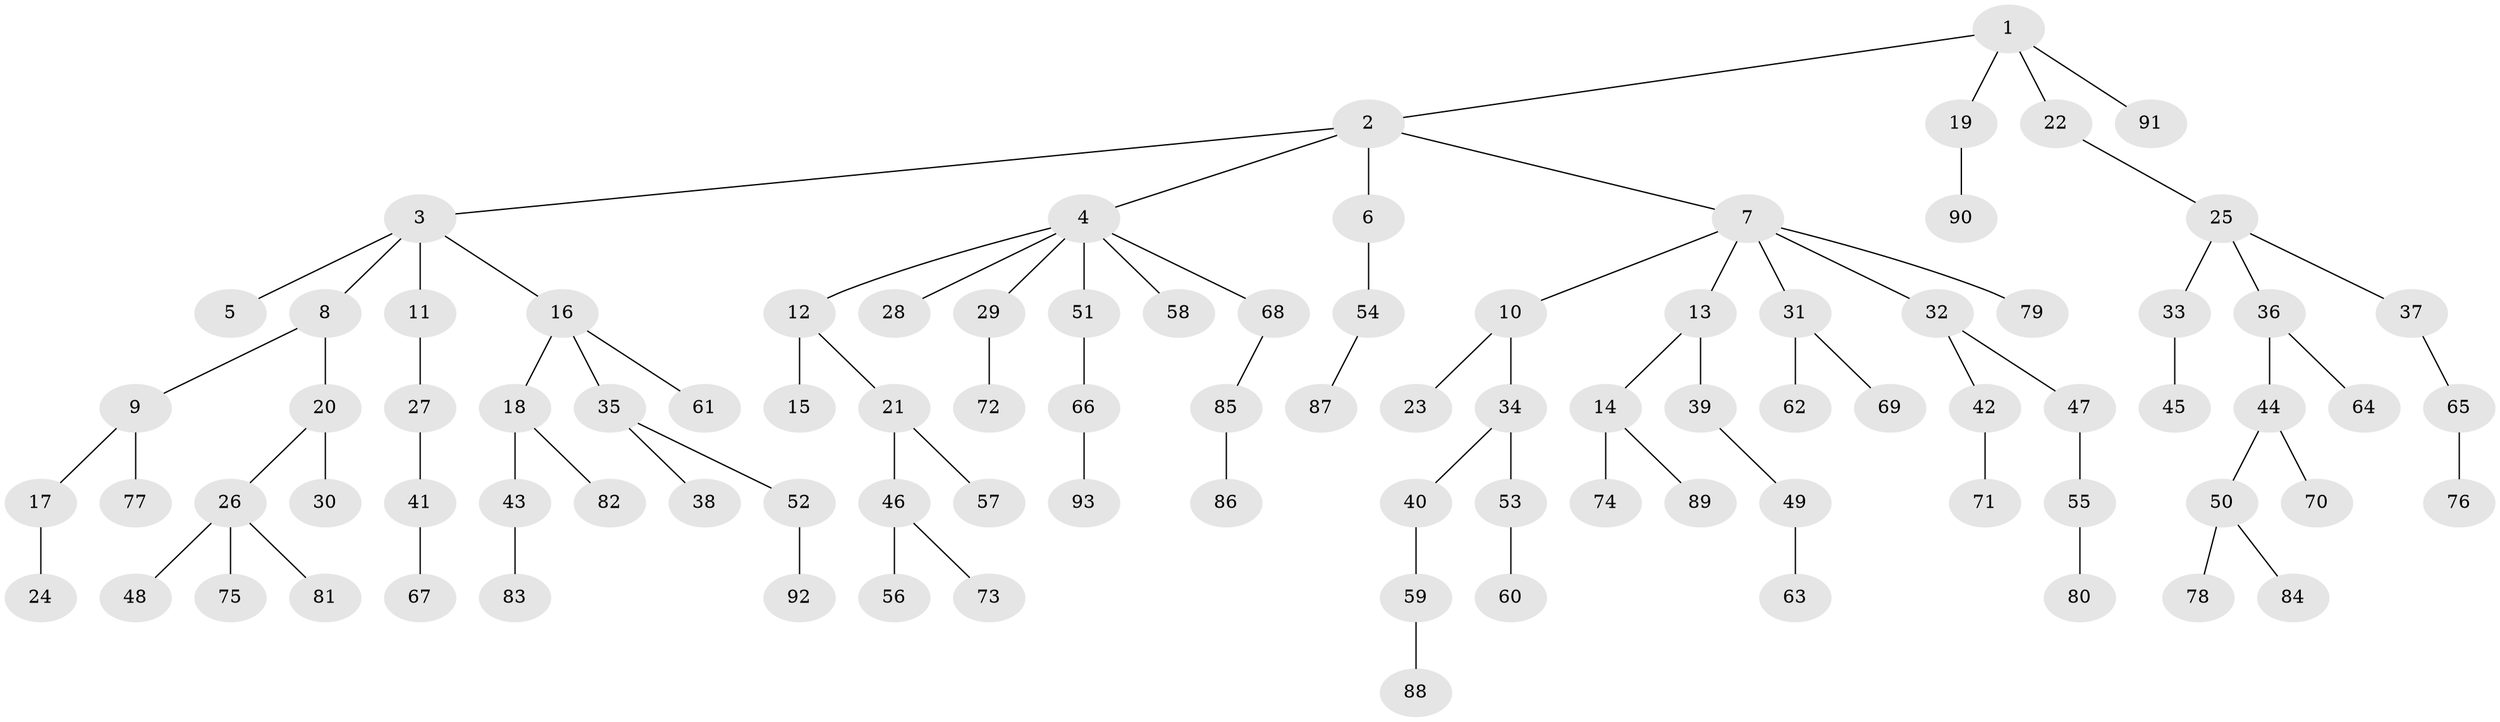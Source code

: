 // coarse degree distribution, {2: 0.32142857142857145, 4: 0.10714285714285714, 3: 0.14285714285714285, 1: 0.42857142857142855}
// Generated by graph-tools (version 1.1) at 2025/51/03/04/25 22:51:48]
// undirected, 93 vertices, 92 edges
graph export_dot {
  node [color=gray90,style=filled];
  1;
  2;
  3;
  4;
  5;
  6;
  7;
  8;
  9;
  10;
  11;
  12;
  13;
  14;
  15;
  16;
  17;
  18;
  19;
  20;
  21;
  22;
  23;
  24;
  25;
  26;
  27;
  28;
  29;
  30;
  31;
  32;
  33;
  34;
  35;
  36;
  37;
  38;
  39;
  40;
  41;
  42;
  43;
  44;
  45;
  46;
  47;
  48;
  49;
  50;
  51;
  52;
  53;
  54;
  55;
  56;
  57;
  58;
  59;
  60;
  61;
  62;
  63;
  64;
  65;
  66;
  67;
  68;
  69;
  70;
  71;
  72;
  73;
  74;
  75;
  76;
  77;
  78;
  79;
  80;
  81;
  82;
  83;
  84;
  85;
  86;
  87;
  88;
  89;
  90;
  91;
  92;
  93;
  1 -- 2;
  1 -- 19;
  1 -- 22;
  1 -- 91;
  2 -- 3;
  2 -- 4;
  2 -- 6;
  2 -- 7;
  3 -- 5;
  3 -- 8;
  3 -- 11;
  3 -- 16;
  4 -- 12;
  4 -- 28;
  4 -- 29;
  4 -- 51;
  4 -- 58;
  4 -- 68;
  6 -- 54;
  7 -- 10;
  7 -- 13;
  7 -- 31;
  7 -- 32;
  7 -- 79;
  8 -- 9;
  8 -- 20;
  9 -- 17;
  9 -- 77;
  10 -- 23;
  10 -- 34;
  11 -- 27;
  12 -- 15;
  12 -- 21;
  13 -- 14;
  13 -- 39;
  14 -- 74;
  14 -- 89;
  16 -- 18;
  16 -- 35;
  16 -- 61;
  17 -- 24;
  18 -- 43;
  18 -- 82;
  19 -- 90;
  20 -- 26;
  20 -- 30;
  21 -- 46;
  21 -- 57;
  22 -- 25;
  25 -- 33;
  25 -- 36;
  25 -- 37;
  26 -- 48;
  26 -- 75;
  26 -- 81;
  27 -- 41;
  29 -- 72;
  31 -- 62;
  31 -- 69;
  32 -- 42;
  32 -- 47;
  33 -- 45;
  34 -- 40;
  34 -- 53;
  35 -- 38;
  35 -- 52;
  36 -- 44;
  36 -- 64;
  37 -- 65;
  39 -- 49;
  40 -- 59;
  41 -- 67;
  42 -- 71;
  43 -- 83;
  44 -- 50;
  44 -- 70;
  46 -- 56;
  46 -- 73;
  47 -- 55;
  49 -- 63;
  50 -- 78;
  50 -- 84;
  51 -- 66;
  52 -- 92;
  53 -- 60;
  54 -- 87;
  55 -- 80;
  59 -- 88;
  65 -- 76;
  66 -- 93;
  68 -- 85;
  85 -- 86;
}

